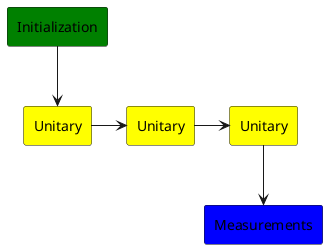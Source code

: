 @startuml
rectangle "Initialization" as init #Green
rectangle "Unitary" as unit1 #Yellow
rectangle "Unitary" as unit2 #Yellow
rectangle "Unitary" as unit3 #Yellow
rectangle "Measurements" as measure #Blue

init --> unit1
unit1 -> unit2
unit2 -> unit3
unit3 --> measure
@enduml
